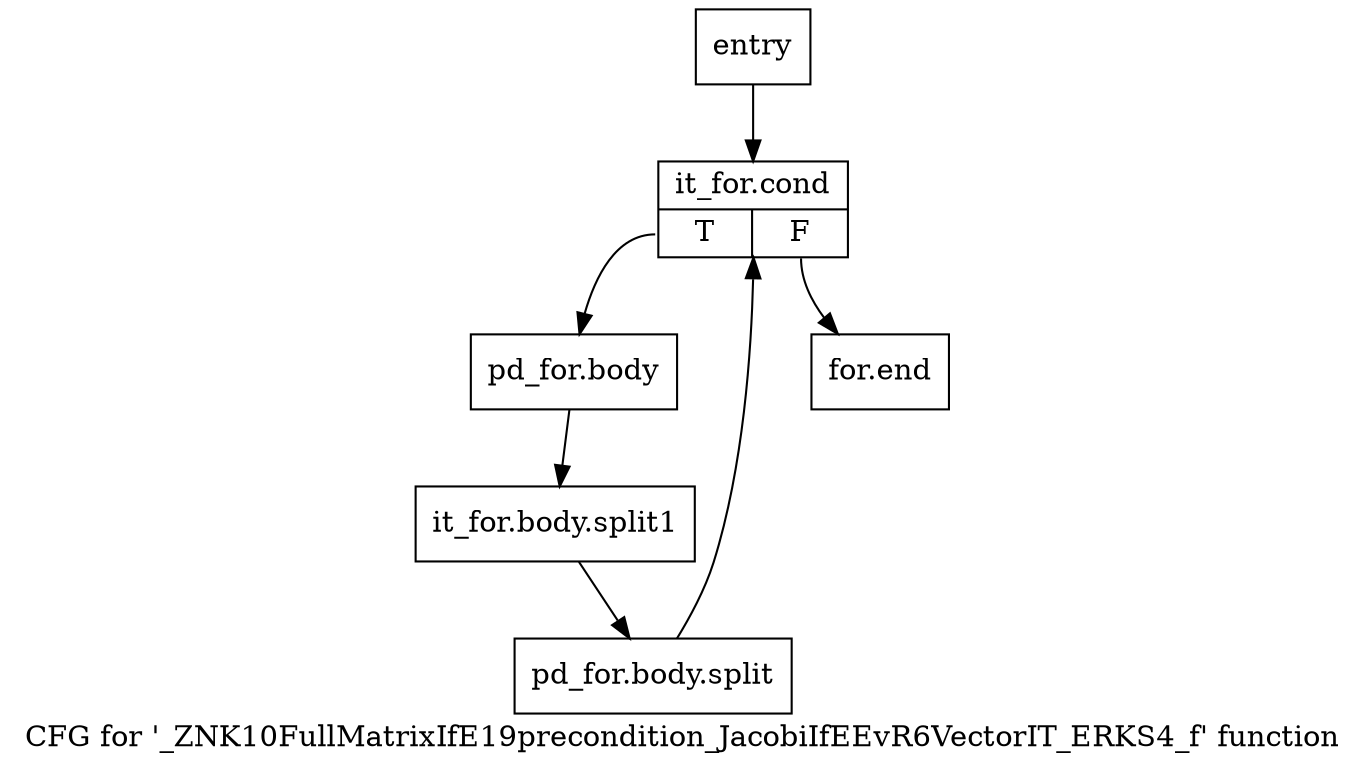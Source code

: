 digraph "CFG for '_ZNK10FullMatrixIfE19precondition_JacobiIfEEvR6VectorIT_ERKS4_f' function" {
	label="CFG for '_ZNK10FullMatrixIfE19precondition_JacobiIfEEvR6VectorIT_ERKS4_f' function";

	Node0x5792b90 [shape=record,label="{entry}"];
	Node0x5792b90 -> Node0x5792be0;
	Node0x5792be0 [shape=record,label="{it_for.cond|{<s0>T|<s1>F}}"];
	Node0x5792be0:s0 -> Node0x5792c30;
	Node0x5792be0:s1 -> Node0x5792c80;
	Node0x5792c30 [shape=record,label="{pd_for.body}"];
	Node0x5792c30 -> Node0xa890ae0;
	Node0xa890ae0 [shape=record,label="{it_for.body.split1}"];
	Node0xa890ae0 -> Node0xa7968a0;
	Node0xa7968a0 [shape=record,label="{pd_for.body.split}"];
	Node0xa7968a0 -> Node0x5792be0;
	Node0x5792c80 [shape=record,label="{for.end}"];
}
